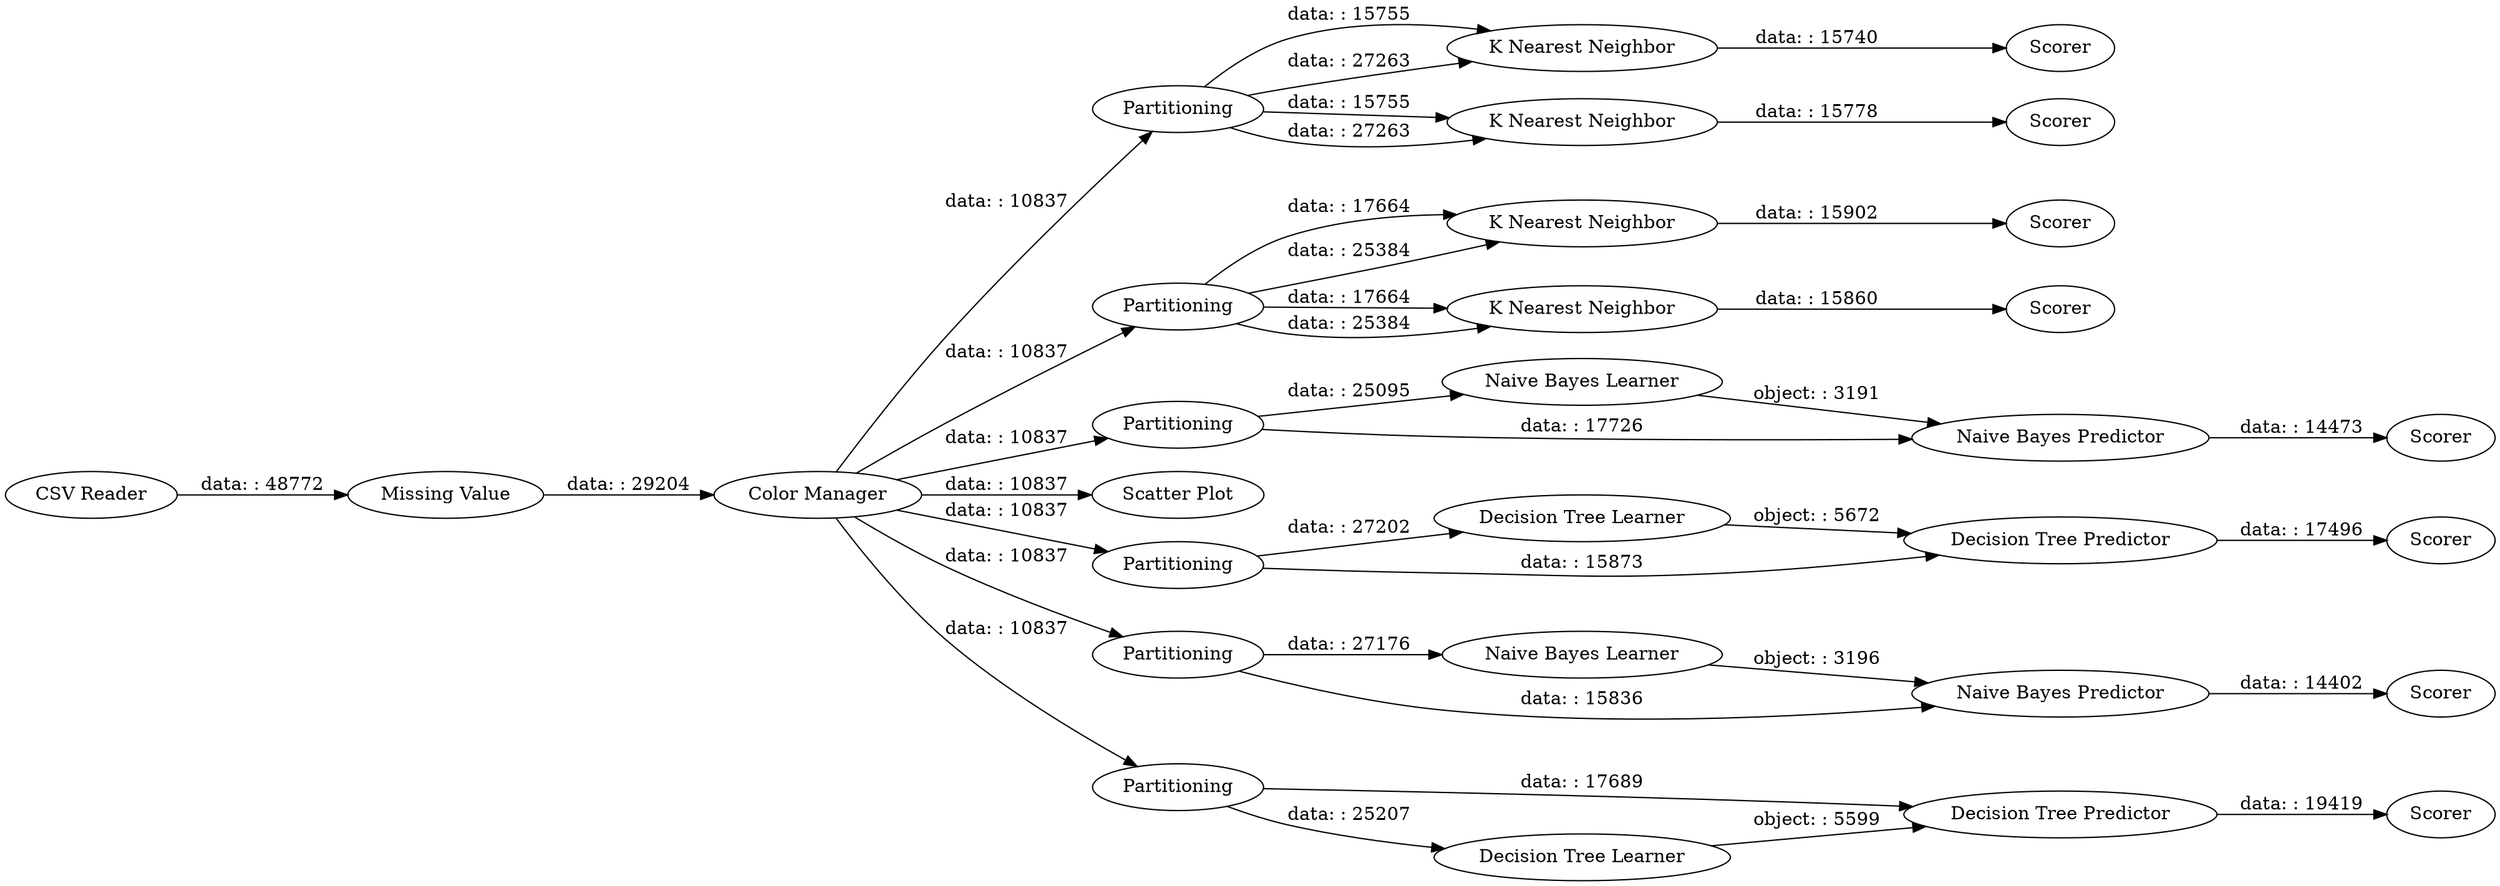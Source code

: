 digraph {
	"3958723316868783973_21" [label="K Nearest Neighbor"]
	"3958723316868783973_30" [label=Scorer]
	"3958723316868783973_28" [label="Naive Bayes Learner"]
	"3958723316868783973_3" [label="Missing Value"]
	"3958723316868783973_13" [label="Decision Tree Learner"]
	"3958723316868783973_31" [label="Naive Bayes Learner"]
	"3958723316868783973_17" [label=Partitioning]
	"3958723316868783973_24" [label=Scorer]
	"3958723316868783973_15" [label=Scorer]
	"3958723316868783973_32" [label="Naive Bayes Predictor"]
	"3958723316868783973_14" [label="Decision Tree Predictor"]
	"3958723316868783973_10" [label=Scorer]
	"3958723316868783973_20" [label="K Nearest Neighbor"]
	"3958723316868783973_33" [label=Scorer]
	"3958723316868783973_16" [label=Partitioning]
	"3958723316868783973_26" [label=Partitioning]
	"3958723316868783973_18" [label="K Nearest Neighbor"]
	"3958723316868783973_22" [label=Scorer]
	"3958723316868783973_25" [label=Scorer]
	"3958723316868783973_29" [label="Naive Bayes Predictor"]
	"3958723316868783973_9" [label="Scatter Plot"]
	"3958723316868783973_12" [label="Decision Tree Predictor"]
	"3958723316868783973_1" [label="CSV Reader"]
	"3958723316868783973_5" [label=Partitioning]
	"3958723316868783973_27" [label=Partitioning]
	"3958723316868783973_11" [label="Decision Tree Learner"]
	"3958723316868783973_6" [label="Color Manager"]
	"3958723316868783973_23" [label=Scorer]
	"3958723316868783973_4" [label=Partitioning]
	"3958723316868783973_19" [label="K Nearest Neighbor"]
	"3958723316868783973_16" -> "3958723316868783973_19" [label="data: : 17664"]
	"3958723316868783973_6" -> "3958723316868783973_27" [label="data: : 10837"]
	"3958723316868783973_17" -> "3958723316868783973_20" [label="data: : 15755"]
	"3958723316868783973_6" -> "3958723316868783973_9" [label="data: : 10837"]
	"3958723316868783973_16" -> "3958723316868783973_18" [label="data: : 17664"]
	"3958723316868783973_26" -> "3958723316868783973_29" [label="data: : 17726"]
	"3958723316868783973_31" -> "3958723316868783973_32" [label="object: : 3196"]
	"3958723316868783973_27" -> "3958723316868783973_31" [label="data: : 27176"]
	"3958723316868783973_14" -> "3958723316868783973_15" [label="data: : 17496"]
	"3958723316868783973_5" -> "3958723316868783973_13" [label="data: : 27202"]
	"3958723316868783973_27" -> "3958723316868783973_32" [label="data: : 15836"]
	"3958723316868783973_19" -> "3958723316868783973_23" [label="data: : 15860"]
	"3958723316868783973_28" -> "3958723316868783973_29" [label="object: : 3191"]
	"3958723316868783973_6" -> "3958723316868783973_17" [label="data: : 10837"]
	"3958723316868783973_6" -> "3958723316868783973_5" [label="data: : 10837"]
	"3958723316868783973_13" -> "3958723316868783973_14" [label="object: : 5672"]
	"3958723316868783973_18" -> "3958723316868783973_22" [label="data: : 15902"]
	"3958723316868783973_21" -> "3958723316868783973_25" [label="data: : 15740"]
	"3958723316868783973_4" -> "3958723316868783973_12" [label="data: : 17689"]
	"3958723316868783973_6" -> "3958723316868783973_26" [label="data: : 10837"]
	"3958723316868783973_4" -> "3958723316868783973_11" [label="data: : 25207"]
	"3958723316868783973_11" -> "3958723316868783973_12" [label="object: : 5599"]
	"3958723316868783973_17" -> "3958723316868783973_20" [label="data: : 27263"]
	"3958723316868783973_16" -> "3958723316868783973_19" [label="data: : 25384"]
	"3958723316868783973_6" -> "3958723316868783973_4" [label="data: : 10837"]
	"3958723316868783973_16" -> "3958723316868783973_18" [label="data: : 25384"]
	"3958723316868783973_26" -> "3958723316868783973_28" [label="data: : 25095"]
	"3958723316868783973_12" -> "3958723316868783973_10" [label="data: : 19419"]
	"3958723316868783973_6" -> "3958723316868783973_16" [label="data: : 10837"]
	"3958723316868783973_17" -> "3958723316868783973_21" [label="data: : 15755"]
	"3958723316868783973_29" -> "3958723316868783973_30" [label="data: : 14473"]
	"3958723316868783973_1" -> "3958723316868783973_3" [label="data: : 48772"]
	"3958723316868783973_32" -> "3958723316868783973_33" [label="data: : 14402"]
	"3958723316868783973_5" -> "3958723316868783973_14" [label="data: : 15873"]
	"3958723316868783973_3" -> "3958723316868783973_6" [label="data: : 29204"]
	"3958723316868783973_20" -> "3958723316868783973_24" [label="data: : 15778"]
	"3958723316868783973_17" -> "3958723316868783973_21" [label="data: : 27263"]
	rankdir=LR
}
